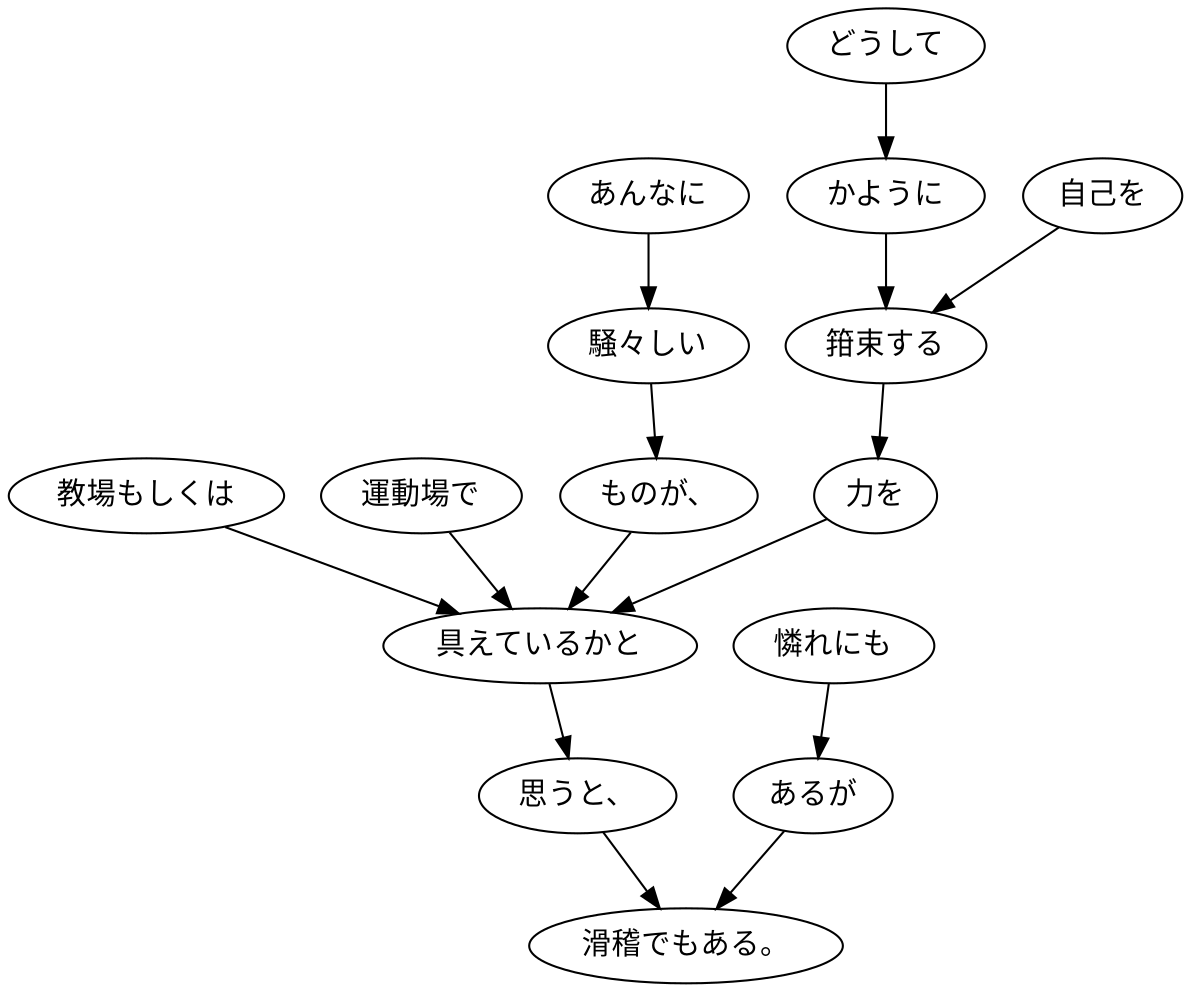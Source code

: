 digraph graph7181 {
	node0 [label="教場もしくは"];
	node1 [label="運動場で"];
	node2 [label="あんなに"];
	node3 [label="騒々しい"];
	node4 [label="ものが、"];
	node5 [label="どうして"];
	node6 [label="かように"];
	node7 [label="自己を"];
	node8 [label="箝束する"];
	node9 [label="力を"];
	node10 [label="具えているかと"];
	node11 [label="思うと、"];
	node12 [label="憐れにも"];
	node13 [label="あるが"];
	node14 [label="滑稽でもある。"];
	node0 -> node10;
	node1 -> node10;
	node2 -> node3;
	node3 -> node4;
	node4 -> node10;
	node5 -> node6;
	node6 -> node8;
	node7 -> node8;
	node8 -> node9;
	node9 -> node10;
	node10 -> node11;
	node11 -> node14;
	node12 -> node13;
	node13 -> node14;
}
